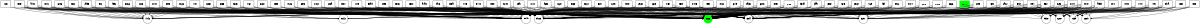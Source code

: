 // Also Likes Graph
digraph {
	graph [rankdir=TB size="8,5"]
	node [fontsize=10 height=0.5]
	edge [arrowsize=0.5]
	c026 [label=c026 color=green shape=circle style=filled]
	6771 [label=6771 color=green shape=box style=filled]
	6771 -> c026
	"9b25" [label="9b25" shape=circle]
	"61fb" [label="61fb" shape=box]
	"61fb" -> "9b25"
	"61fb" -> c026
	b4b5 [label=b4b5 shape=box]
	b4b5 -> "9b25"
	b4b5 -> c026
	dd09 [label=dd09 shape=box]
	dd09 -> "9b25"
	dd09 -> c026
	"77f1" [label="77f1" shape=box]
	"77f1" -> "9b25"
	"77f1" -> c026
	"154c" [label="154c" shape=box]
	"154c" -> "9b25"
	"154c" -> c026
	e0e8 [label=e0e8 shape=box]
	e0e8 -> "9b25"
	e0e8 -> c026
	f9bf [label=f9bf shape=box]
	f9bf -> "9b25"
	f9bf -> c026
	"82d6" [label="82d6" shape=box]
	"82d6" -> "9b25"
	"82d6" -> c026
	"415f" [label="415f" shape=box]
	"415f" -> "9b25"
	"415f" -> c026
	"7c2f" [label="7c2f" shape=box]
	"7c2f" -> "9b25"
	"7c2f" -> c026
	7989 [label=7989 shape=box]
	7989 -> "9b25"
	7989 -> c026
	"53ad" [label="53ad" shape=box]
	"53ad" -> "9b25"
	"53ad" -> c026
	fec0 [label=fec0 shape=box]
	fec0 -> "9b25"
	fec0 -> c026
	f6c5 [label=f6c5 shape=box]
	f6c5 -> "9b25"
	f6c5 -> c026
	"05ea" [label="05ea" shape=box]
	"05ea" -> "9b25"
	"05ea" -> c026
	ff6d [label=ff6d shape=box]
	ff6d -> "9b25"
	ff6d -> c026
	"3f6d" [label="3f6d" shape=box]
	"3f6d" -> "9b25"
	"3f6d" -> c026
	c0f9 [label=c0f9 shape=box]
	c0f9 -> "9b25"
	c0f9 -> c026
	"4d82" [label="4d82" shape=box]
	"4d82" -> "9b25"
	"4d82" -> c026
	"2a02" [label="2a02" shape=box]
	"2a02" -> "9b25"
	"2a02" -> c026
	3044 [label=3044 shape=box]
	3044 -> "9b25"
	3044 -> c026
	"2a95" [label="2a95" shape=box]
	"2a95" -> "9b25"
	"2a95" -> c026
	a9f1 [label=a9f1 shape=box]
	a9f1 -> "9b25"
	a9f1 -> c026
	"76f8" [label="76f8" shape=box]
	"76f8" -> "9b25"
	"76f8" -> c026
	2923 [label=2923 shape=box]
	2923 -> "9b25"
	2923 -> c026
	ff0c [label=ff0c shape=box]
	ff0c -> "9b25"
	ff0c -> c026
	"8d9e" [label="8d9e" shape=box]
	"8d9e" -> "9b25"
	"8d9e" -> c026
	4767 [label=4767 shape=box]
	4767 -> "9b25"
	4767 -> c026
	"93ec" [label="93ec" shape=box]
	"93ec" -> "9b25"
	"93ec" -> c026
	c6cf [label=c6cf shape=box]
	c6cf -> "9b25"
	c6cf -> c026
	a992 [label=a992 shape=box]
	a992 -> "9b25"
	a992 -> c026
	"464e" [label="464e" shape=box]
	"464e" -> "9b25"
	"464e" -> c026
	"6c8d" [label="6c8d" shape=box]
	"6c8d" -> "9b25"
	"6c8d" -> c026
	3866 [label=3866 shape=box]
	3866 -> "9b25"
	3866 -> c026
	"839e" [label="839e" shape=box]
	"839e" -> "9b25"
	"839e" -> c026
	ef02 [label=ef02 shape=box]
	ef02 -> "9b25"
	ef02 -> c026
	ce1e [label=ce1e shape=box]
	ce1e -> "9b25"
	ce1e -> c026
	"6e6f" [label="6e6f" shape=box]
	"6e6f" -> "9b25"
	"6e6f" -> c026
	ea33 [label=ea33 shape=box]
	ea33 -> "9b25"
	ea33 -> c026
	ce65 [label=ce65 shape=box]
	ce65 -> "9b25"
	ce65 -> c026
	"95bb" [label="95bb" shape=box]
	"95bb" -> "9b25"
	"95bb" -> c026
	"62d8" [label="62d8" shape=box]
	"62d8" -> "9b25"
	"62d8" -> c026
	3023 [label=3023 shape=box]
	3023 -> "9b25"
	3023 -> c026
	4745 [label=4745 shape=box]
	4745 -> "9b25"
	4745 -> c026
	"485b" [label="485b" shape=box]
	"485b" -> "9b25"
	"485b" -> c026
	"4b26" [label="4b26" shape=box]
	"4b26" -> "9b25"
	"4b26" -> c026
	7990 [label=7990 shape=box]
	7990 -> "9b25"
	7990 -> c026
	"36c6" [label="36c6" shape=box]
	"36c6" -> "9b25"
	"36c6" -> c026
	"004b" [label="004b" shape=box]
	"004b" -> "9b25"
	"004b" -> c026
	9748 [label=9748 shape=box]
	9748 -> "9b25"
	9748 -> c026
	"4de9" [label="4de9" shape=box]
	"4de9" -> "9b25"
	"4de9" -> c026
	"9a13" [label="9a13" shape=box]
	"9a13" -> "9b25"
	"9a13" -> c026
	"924e" [label="924e" shape=box]
	"924e" -> "9b25"
	"924e" -> c026
	c788 [label=c788 shape=box]
	c788 -> "9b25"
	c788 -> c026
	"3dfe" [label="3dfe" shape=box]
	"3dfe" -> "9b25"
	"3dfe" -> c026
	d826 [label=d826 shape=box]
	d826 -> "9b25"
	d826 -> c026
	cea1 [label=cea1 shape=box]
	cea1 -> "9b25"
	cea1 -> c026
	"6fd3" [label="6fd3" shape=box]
	"6fd3" -> "9b25"
	"6fd3" -> c026
	"530a" [label="530a" shape=box]
	"530a" -> "9b25"
	"530a" -> c026
	"076d" [label="076d" shape=box]
	"076d" -> "9b25"
	"076d" -> c026
	"82f8" [label="82f8" shape=box]
	"82f8" -> "9b25"
	"82f8" -> c026
	3564 [label=3564 shape=box]
	3564 -> "9b25"
	3564 -> c026
	caa7 [label=caa7 shape=box]
	caa7 -> "9b25"
	caa7 -> c026
	a1b0 [label=a1b0 shape=box]
	a1b0 -> "9b25"
	a1b0 -> c026
	"101d" [label="101d" shape=box]
	"101d" -> "9b25"
	"101d" -> c026
	"352d" [label="352d" shape=box]
	"352d" -> "9b25"
	"352d" -> c026
	a6e8 [label=a6e8 shape=box]
	a6e8 -> "9b25"
	a6e8 -> c026
	c03a [label=c03a shape=box]
	c03a -> "9b25"
	c03a -> c026
	cc2d [label=cc2d shape=box]
	cc2d -> "9b25"
	cc2d -> c026
	0987 [label=0987 shape=box]
	0987 -> "9b25"
	0987 -> c026
	"1f94" [label="1f94" shape=box]
	"1f94" -> "9b25"
	"1f94" -> c026
	"906e" [label="906e" shape=box]
	"906e" -> "9b25"
	"906e" -> c026
	"07ff" [label="07ff" shape=box]
	"07ff" -> "9b25"
	"07ff" -> c026
	a1a3 [label=a1a3 shape=box]
	a1a3 -> "9b25"
	a1a3 -> c026
	5672 [label=5672 shape=box]
	5672 -> "9b25"
	5672 -> c026
	db1f [label=db1f shape=box]
	db1f -> "9b25"
	db1f -> c026
	"52d1" [label="52d1" shape=box]
	"52d1" -> "9b25"
	"52d1" -> c026
	eb4b [label=eb4b shape=circle]
	a1b0 [label=a1b0 shape=box]
	a1b0 -> eb4b
	a1b0 -> c026
	ce65 [label=ce65 shape=box]
	ce65 -> eb4b
	ce65 -> c026
	"4d82" [label="4d82" shape=box]
	"4d82" -> eb4b
	"4d82" -> c026
	"61fb" [label="61fb" shape=box]
	"61fb" -> eb4b
	"61fb" -> c026
	"2a02" [label="2a02" shape=box]
	"2a02" -> eb4b
	"2a02" -> c026
	"95bb" [label="95bb" shape=box]
	"95bb" -> eb4b
	"95bb" -> c026
	"101d" [label="101d" shape=box]
	"101d" -> eb4b
	"101d" -> c026
	b4b5 [label=b4b5 shape=box]
	b4b5 -> eb4b
	b4b5 -> c026
	"62d8" [label="62d8" shape=box]
	"62d8" -> eb4b
	"62d8" -> c026
	3044 [label=3044 shape=box]
	3044 -> eb4b
	3044 -> c026
	3023 [label=3023 shape=box]
	3023 -> eb4b
	3023 -> c026
	"2a95" [label="2a95" shape=box]
	"2a95" -> eb4b
	"2a95" -> c026
	4745 [label=4745 shape=box]
	4745 -> eb4b
	4745 -> c026
	dd09 [label=dd09 shape=box]
	dd09 -> eb4b
	dd09 -> c026
	"77f1" [label="77f1" shape=box]
	"77f1" -> eb4b
	"77f1" -> c026
	"154c" [label="154c" shape=box]
	"154c" -> eb4b
	"154c" -> c026
	a9f1 [label=a9f1 shape=box]
	a9f1 -> eb4b
	a9f1 -> c026
	"485b" [label="485b" shape=box]
	"485b" -> eb4b
	"485b" -> c026
	e0e8 [label=e0e8 shape=box]
	e0e8 -> eb4b
	e0e8 -> c026
	a6e8 [label=a6e8 shape=box]
	a6e8 -> eb4b
	a6e8 -> c026
	f9bf [label=f9bf shape=box]
	f9bf -> eb4b
	f9bf -> c026
	2923 [label=2923 shape=box]
	2923 -> eb4b
	2923 -> c026
	ff0c [label=ff0c shape=box]
	ff0c -> eb4b
	ff0c -> c026
	c03a [label=c03a shape=box]
	c03a -> eb4b
	c03a -> c026
	"4b26" [label="4b26" shape=box]
	"4b26" -> eb4b
	"4b26" -> c026
	7990 [label=7990 shape=box]
	7990 -> eb4b
	7990 -> c026
	4767 [label=4767 shape=box]
	4767 -> eb4b
	4767 -> c026
	"8d9e" [label="8d9e" shape=box]
	"8d9e" -> eb4b
	"8d9e" -> c026
	"82d6" [label="82d6" shape=box]
	"82d6" -> eb4b
	"82d6" -> c026
	cc2d [label=cc2d shape=box]
	cc2d -> eb4b
	cc2d -> c026
	0987 [label=0987 shape=box]
	0987 -> eb4b
	0987 -> c026
	6179 [label=6179 shape=box]
	6179 -> eb4b
	6179 -> c026
	"004b" [label="004b" shape=box]
	"004b" -> eb4b
	"004b" -> c026
	9748 [label=9748 shape=box]
	9748 -> eb4b
	9748 -> c026
	"4de9" [label="4de9" shape=box]
	"4de9" -> eb4b
	"4de9" -> c026
	"1f94" [label="1f94" shape=box]
	"1f94" -> eb4b
	"1f94" -> c026
	"415f" [label="415f" shape=box]
	"415f" -> eb4b
	"415f" -> c026
	"7c2f" [label="7c2f" shape=box]
	"7c2f" -> eb4b
	"7c2f" -> c026
	7989 [label=7989 shape=box]
	7989 -> eb4b
	7989 -> c026
	"9a13" [label="9a13" shape=box]
	"9a13" -> eb4b
	"9a13" -> c026
	"906e" [label="906e" shape=box]
	"906e" -> eb4b
	"906e" -> c026
	c6cf [label=c6cf shape=box]
	c6cf -> eb4b
	c6cf -> c026
	"53ad" [label="53ad" shape=box]
	"53ad" -> eb4b
	"53ad" -> c026
	"07ff" [label="07ff" shape=box]
	"07ff" -> eb4b
	"07ff" -> c026
	"924e" [label="924e" shape=box]
	"924e" -> eb4b
	"924e" -> c026
	fec0 [label=fec0 shape=box]
	fec0 -> eb4b
	fec0 -> c026
	c788 [label=c788 shape=box]
	c788 -> eb4b
	c788 -> c026
	f6c5 [label=f6c5 shape=box]
	f6c5 -> eb4b
	f6c5 -> c026
	"3dfe" [label="3dfe" shape=box]
	"3dfe" -> eb4b
	"3dfe" -> c026
	a992 [label=a992 shape=box]
	a992 -> eb4b
	a992 -> c026
	"464e" [label="464e" shape=box]
	"464e" -> eb4b
	"464e" -> c026
	"6c8d" [label="6c8d" shape=box]
	"6c8d" -> eb4b
	"6c8d" -> c026
	d826 [label=d826 shape=box]
	d826 -> eb4b
	d826 -> c026
	"05ea" [label="05ea" shape=box]
	"05ea" -> eb4b
	"05ea" -> c026
	ff6d [label=ff6d shape=box]
	ff6d -> eb4b
	ff6d -> c026
	3866 [label=3866 shape=box]
	3866 -> eb4b
	3866 -> c026
	"9c74" [label="9c74" shape=box]
	"9c74" -> eb4b
	"9c74" -> c026
	cea1 [label=cea1 shape=box]
	cea1 -> eb4b
	cea1 -> c026
	"6fd3" [label="6fd3" shape=box]
	"6fd3" -> eb4b
	"6fd3" -> c026
	a1a3 [label=a1a3 shape=box]
	a1a3 -> eb4b
	a1a3 -> c026
	"839e" [label="839e" shape=box]
	"839e" -> eb4b
	"839e" -> c026
	ef02 [label=ef02 shape=box]
	ef02 -> eb4b
	ef02 -> c026
	ce1e [label=ce1e shape=box]
	ce1e -> eb4b
	ce1e -> c026
	"3f6d" [label="3f6d" shape=box]
	"3f6d" -> eb4b
	"3f6d" -> c026
	"530a" [label="530a" shape=box]
	"530a" -> eb4b
	"530a" -> c026
	5672 [label=5672 shape=box]
	5672 -> eb4b
	5672 -> c026
	db1f [label=db1f shape=box]
	db1f -> eb4b
	db1f -> c026
	"52d1" [label="52d1" shape=box]
	"52d1" -> eb4b
	"52d1" -> c026
	"076d" [label="076d" shape=box]
	"076d" -> eb4b
	"076d" -> c026
	"6e6f" [label="6e6f" shape=box]
	"6e6f" -> eb4b
	"6e6f" -> c026
	ea33 [label=ea33 shape=box]
	ea33 -> eb4b
	ea33 -> c026
	3564 [label=3564 shape=box]
	3564 -> eb4b
	3564 -> c026
	c0f9 [label=c0f9 shape=box]
	c0f9 -> eb4b
	c0f9 -> c026
	"83f4" [label="83f4" shape=circle]
	caa7 [label=caa7 shape=box]
	caa7 -> "83f4"
	caa7 -> c026
	"4d82" [label="4d82" shape=box]
	"4d82" -> "83f4"
	"4d82" -> c026
	"61fb" [label="61fb" shape=box]
	"61fb" -> "83f4"
	"61fb" -> c026
	"147b" [label="147b" shape=box]
	"147b" -> "83f4"
	"147b" -> c026
	"95bb" [label="95bb" shape=box]
	"95bb" -> "83f4"
	"95bb" -> c026
	"2a02" [label="2a02" shape=box]
	"2a02" -> "83f4"
	"2a02" -> c026
	b4b5 [label=b4b5 shape=box]
	b4b5 -> "83f4"
	b4b5 -> c026
	"101d" [label="101d" shape=box]
	"101d" -> "83f4"
	"101d" -> c026
	"62d8" [label="62d8" shape=box]
	"62d8" -> "83f4"
	"62d8" -> c026
	3044 [label=3044 shape=box]
	3044 -> "83f4"
	3044 -> c026
	4745 [label=4745 shape=box]
	4745 -> "83f4"
	4745 -> c026
	dd09 [label=dd09 shape=box]
	dd09 -> "83f4"
	dd09 -> c026
	a9f1 [label=a9f1 shape=box]
	a9f1 -> "83f4"
	a9f1 -> c026
	"7bbb" [label="7bbb" shape=box]
	"7bbb" -> "83f4"
	"7bbb" -> c026
	"485b" [label="485b" shape=box]
	"485b" -> "83f4"
	"485b" -> c026
	e0e8 [label=e0e8 shape=box]
	e0e8 -> "83f4"
	e0e8 -> c026
	a6e8 [label=a6e8 shape=box]
	a6e8 -> "83f4"
	a6e8 -> c026
	f9bf [label=f9bf shape=box]
	f9bf -> "83f4"
	f9bf -> c026
	2923 [label=2923 shape=box]
	2923 -> "83f4"
	2923 -> c026
	"77fb" [label="77fb" shape=box]
	"77fb" -> "83f4"
	"77fb" -> c026
	7990 [label=7990 shape=box]
	7990 -> "83f4"
	7990 -> c026
	cc2d [label=cc2d shape=box]
	cc2d -> "83f4"
	cc2d -> c026
	6179 [label=6179 shape=box]
	6179 -> "83f4"
	6179 -> c026
	"415f" [label="415f" shape=box]
	"415f" -> "83f4"
	"415f" -> c026
	9748 [label=9748 shape=box]
	9748 -> "83f4"
	9748 -> c026
	"4de9" [label="4de9" shape=box]
	"4de9" -> "83f4"
	"4de9" -> c026
	"1f94" [label="1f94" shape=box]
	"1f94" -> "83f4"
	"1f94" -> c026
	"7c2f" [label="7c2f" shape=box]
	"7c2f" -> "83f4"
	"7c2f" -> c026
	"9a13" [label="9a13" shape=box]
	"9a13" -> "83f4"
	"9a13" -> c026
	"906e" [label="906e" shape=box]
	"906e" -> "83f4"
	"906e" -> c026
	c6cf [label=c6cf shape=box]
	c6cf -> "83f4"
	c6cf -> c026
	"924e" [label="924e" shape=box]
	"924e" -> "83f4"
	"924e" -> c026
	c788 [label=c788 shape=box]
	c788 -> "83f4"
	c788 -> c026
	"464e" [label="464e" shape=box]
	"464e" -> "83f4"
	"464e" -> c026
	"05ea" [label="05ea" shape=box]
	"05ea" -> "83f4"
	"05ea" -> c026
	ff6d [label=ff6d shape=box]
	ff6d -> "83f4"
	ff6d -> c026
	cea1 [label=cea1 shape=box]
	cea1 -> "83f4"
	cea1 -> c026
	a1a3 [label=a1a3 shape=box]
	a1a3 -> "83f4"
	a1a3 -> c026
	"530a" [label="530a" shape=box]
	"530a" -> "83f4"
	"530a" -> c026
	ef02 [label=ef02 shape=box]
	ef02 -> "83f4"
	ef02 -> c026
	"0b41" [label="0b41" shape=box]
	"0b41" -> "83f4"
	"0b41" -> c026
	"3f6d" [label="3f6d" shape=box]
	"3f6d" -> "83f4"
	"3f6d" -> c026
	5672 [label=5672 shape=box]
	5672 -> "83f4"
	5672 -> c026
	db1f [label=db1f shape=box]
	db1f -> "83f4"
	db1f -> c026
	"52d1" [label="52d1" shape=box]
	"52d1" -> "83f4"
	"52d1" -> c026
	"82f8" [label="82f8" shape=box]
	"82f8" -> "83f4"
	"82f8" -> c026
	ea33 [label=ea33 shape=box]
	ea33 -> "83f4"
	ea33 -> c026
	3564 [label=3564 shape=box]
	3564 -> "83f4"
	3564 -> c026
	c0f9 [label=c0f9 shape=box]
	c0f9 -> "83f4"
	c0f9 -> c026
	3291 [label=3291 shape=circle]
	"4d82" [label="4d82" shape=box]
	"4d82" -> 3291
	"4d82" -> c026
	"2a02" [label="2a02" shape=box]
	"2a02" -> 3291
	"2a02" -> c026
	"95bb" [label="95bb" shape=box]
	"95bb" -> 3291
	"95bb" -> c026
	"62d8" [label="62d8" shape=box]
	"62d8" -> 3291
	"62d8" -> c026
	b4b5 [label=b4b5 shape=box]
	b4b5 -> 3291
	b4b5 -> c026
	3044 [label=3044 shape=box]
	3044 -> 3291
	3044 -> c026
	ef1a [label=ef1a shape=box]
	ef1a -> 3291
	ef1a -> c026
	a9f1 [label=a9f1 shape=box]
	a9f1 -> 3291
	a9f1 -> c026
	"485b" [label="485b" shape=box]
	"485b" -> 3291
	"485b" -> c026
	f9bf [label=f9bf shape=box]
	f9bf -> 3291
	f9bf -> c026
	"77fb" [label="77fb" shape=box]
	"77fb" -> 3291
	"77fb" -> c026
	7990 [label=7990 shape=box]
	7990 -> 3291
	7990 -> c026
	"415f" [label="415f" shape=box]
	"415f" -> 3291
	"415f" -> c026
	"1f94" [label="1f94" shape=box]
	"1f94" -> 3291
	"1f94" -> c026
	"7c2f" [label="7c2f" shape=box]
	"7c2f" -> 3291
	"7c2f" -> c026
	c788 [label=c788 shape=box]
	c788 -> 3291
	c788 -> c026
	"464e" [label="464e" shape=box]
	"464e" -> 3291
	"464e" -> c026
	ff6d [label=ff6d shape=box]
	ff6d -> 3291
	ff6d -> c026
	"530a" [label="530a" shape=box]
	"530a" -> 3291
	"530a" -> c026
	ef02 [label=ef02 shape=box]
	ef02 -> 3291
	ef02 -> c026
	ce1e [label=ce1e shape=box]
	ce1e -> 3291
	ce1e -> c026
	"3f6d" [label="3f6d" shape=box]
	"3f6d" -> 3291
	"3f6d" -> c026
	db1f [label=db1f shape=box]
	db1f -> 3291
	db1f -> c026
	ea33 [label=ea33 shape=box]
	ea33 -> 3291
	ea33 -> c026
	3564 [label=3564 shape=box]
	3564 -> 3291
	3564 -> c026
	c0f9 [label=c0f9 shape=box]
	c0f9 -> 3291
	c0f9 -> c026
	"1b42" [label="1b42" shape=circle]
	a1b0 [label=a1b0 shape=box]
	a1b0 -> "1b42"
	a1b0 -> c026
	"95bb" [label="95bb" shape=box]
	"95bb" -> "1b42"
	"95bb" -> c026
	b4b5 [label=b4b5 shape=box]
	b4b5 -> "1b42"
	b4b5 -> c026
	3023 [label=3023 shape=box]
	3023 -> "1b42"
	3023 -> c026
	"4ce1" [label="4ce1" shape=box]
	"4ce1" -> "1b42"
	"4ce1" -> c026
	"2a95" [label="2a95" shape=box]
	"2a95" -> "1b42"
	"2a95" -> c026
	"77f1" [label="77f1" shape=box]
	"77f1" -> "1b42"
	"77f1" -> c026
	"154c" [label="154c" shape=box]
	"154c" -> "1b42"
	"154c" -> c026
	ff0c [label=ff0c shape=box]
	ff0c -> "1b42"
	ff0c -> c026
	"82d6" [label="82d6" shape=box]
	"82d6" -> "1b42"
	"82d6" -> c026
	"36c6" [label="36c6" shape=box]
	"36c6" -> "1b42"
	"36c6" -> c026
	"004b" [label="004b" shape=box]
	"004b" -> "1b42"
	"004b" -> c026
	"415f" [label="415f" shape=box]
	"415f" -> "1b42"
	"415f" -> c026
	7989 [label=7989 shape=box]
	7989 -> "1b42"
	7989 -> c026
	"9a13" [label="9a13" shape=box]
	"9a13" -> "1b42"
	"9a13" -> c026
	fec0 [label=fec0 shape=box]
	fec0 -> "1b42"
	fec0 -> c026
	"3dfe" [label="3dfe" shape=box]
	"3dfe" -> "1b42"
	"3dfe" -> c026
	a992 [label=a992 shape=box]
	a992 -> "1b42"
	a992 -> c026
	d826 [label=d826 shape=box]
	d826 -> "1b42"
	d826 -> c026
	3866 [label=3866 shape=box]
	3866 -> "1b42"
	3866 -> c026
	a1a3 [label=a1a3 shape=box]
	a1a3 -> "1b42"
	a1a3 -> c026
	c0f9 [label=c0f9 shape=box]
	c0f9 -> "1b42"
	c0f9 -> c026
	6287 [label=6287 shape=circle]
	b3f8 [label=b3f8 shape=box]
	b3f8 -> 6287
	b3f8 -> c026
	ef1a [label=ef1a shape=box]
	ef1a -> 6287
	ef1a -> c026
	ff6d [label=ff6d shape=box]
	ff6d -> 6287
	ff6d -> c026
	f9bf [label=f9bf shape=box]
	f9bf -> 6287
	f9bf -> c026
	"2a02" [label="2a02" shape=box]
	"2a02" -> 6287
	"2a02" -> c026
	"147b" [label="147b" shape=box]
	"147b" -> 6287
	"147b" -> c026
	ce1e [label=ce1e shape=box]
	ce1e -> 6287
	ce1e -> c026
	"77fb" [label="77fb" shape=box]
	"77fb" -> 6287
	"77fb" -> c026
	3044 [label=3044 shape=box]
	3044 -> 6287
	3044 -> c026
	db1f [label=db1f shape=box]
	db1f -> 6287
	db1f -> c026
	a99b [label=a99b shape=box]
	a99b -> 6287
	a99b -> c026
	"36c6" [label="36c6" shape=box]
	"36c6" -> 6287
	"36c6" -> c026
	c0f9 [label=c0f9 shape=box]
	c0f9 -> 6287
	c0f9 -> c026
	"1f94" [label="1f94" shape=box]
	"1f94" -> 6287
	"1f94" -> c026
	"0c5a" [label="0c5a" shape=circle]
	b3f8 [label=b3f8 shape=box]
	b3f8 -> "0c5a"
	b3f8 -> c026
	e0e8 [label=e0e8 shape=box]
	e0e8 -> "0c5a"
	e0e8 -> c026
	"147b" [label="147b" shape=box]
	"147b" -> "0c5a"
	"147b" -> c026
	"77fb" [label="77fb" shape=box]
	"77fb" -> "0c5a"
	"77fb" -> c026
	3044 [label=3044 shape=box]
	3044 -> "0c5a"
	3044 -> c026
	"45cf" [label="45cf" shape=box]
	"45cf" -> "0c5a"
	"45cf" -> c026
	a99b [label=a99b shape=box]
	a99b -> "0c5a"
	a99b -> c026
	db1f [label=db1f shape=box]
	db1f -> "0c5a"
	db1f -> c026
	"36c6" [label="36c6" shape=box]
	"36c6" -> "0c5a"
	"36c6" -> c026
	c0f9 [label=c0f9 shape=box]
	c0f9 -> "0c5a"
	c0f9 -> c026
	"1f94" [label="1f94" shape=box]
	"1f94" -> "0c5a"
	"1f94" -> c026
	"26eb" [label="26eb" shape=circle]
	ef1a [label=ef1a shape=box]
	ef1a -> "26eb"
	ef1a -> c026
	ff6d [label=ff6d shape=box]
	ff6d -> "26eb"
	ff6d -> c026
	"76f8" [label="76f8" shape=box]
	"76f8" -> "26eb"
	"76f8" -> c026
	"77fb" [label="77fb" shape=box]
	"77fb" -> "26eb"
	"77fb" -> c026
	db1f [label=db1f shape=box]
	db1f -> "26eb"
	db1f -> c026
	3044 [label=3044 shape=box]
	3044 -> "26eb"
	3044 -> c026
	"45cf" [label="45cf" shape=box]
	"45cf" -> "26eb"
	"45cf" -> c026
	a99b [label=a99b shape=box]
	a99b -> "26eb"
	a99b -> c026
	"82f8" [label="82f8" shape=box]
	"82f8" -> "26eb"
	"82f8" -> c026
	"1f94" [label="1f94" shape=box]
	"1f94" -> "26eb"
	"1f94" -> c026
	d537 [label=d537 shape=circle]
	ef1a [label=ef1a shape=box]
	ef1a -> d537
	ef1a -> c026
	ff6d [label=ff6d shape=box]
	ff6d -> d537
	ff6d -> c026
	"7bbb" [label="7bbb" shape=box]
	"7bbb" -> d537
	"7bbb" -> c026
	f9bf [label=f9bf shape=box]
	f9bf -> d537
	f9bf -> c026
	"2a02" [label="2a02" shape=box]
	"2a02" -> d537
	"2a02" -> c026
	db1f [label=db1f shape=box]
	db1f -> d537
	db1f -> c026
	3044 [label=3044 shape=box]
	3044 -> d537
	3044 -> c026
	"82f8" [label="82f8" shape=box]
	"82f8" -> d537
	"82f8" -> c026
	"9c74" [label="9c74" shape=box]
	"9c74" -> d537
	"9c74" -> c026
	"1f94" [label="1f94" shape=box]
	"1f94" -> d537
	"1f94" -> c026
	e642 [label=e642 shape=circle]
	"05ea" [label="05ea" shape=box]
	"05ea" -> e642
	"05ea" -> c026
	a1b0 [label=a1b0 shape=box]
	a1b0 -> e642
	a1b0 -> c026
	ce65 [label=ce65 shape=box]
	ce65 -> e642
	ce65 -> c026
	7989 [label=7989 shape=box]
	7989 -> e642
	7989 -> c026
	"4d82" [label="4d82" shape=box]
	"4d82" -> e642
	"4d82" -> c026
	a99b [label=a99b shape=box]
	a99b -> e642
	a99b -> c026
	7990 [label=7990 shape=box]
	7990 -> e642
	7990 -> c026
	f6c5 [label=f6c5 shape=box]
	f6c5 -> e642
	f6c5 -> c026
	"6e6f" [label="6e6f" shape=box]
	"6e6f" -> e642
	"6e6f" -> c026
	"1f94" [label="1f94" shape=box]
	"1f94" -> e642
	"1f94" -> c026
}
